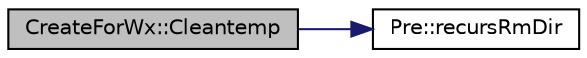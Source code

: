 digraph "CreateForWx::Cleantemp"
{
  edge [fontname="Helvetica",fontsize="10",labelfontname="Helvetica",labelfontsize="10"];
  node [fontname="Helvetica",fontsize="10",shape=record];
  rankdir="LR";
  Node4 [label="CreateForWx::Cleantemp",height=0.2,width=0.4,color="black", fillcolor="grey75", style="filled", fontcolor="black"];
  Node4 -> Node5 [color="midnightblue",fontsize="10",style="solid",fontname="Helvetica"];
  Node5 [label="Pre::recursRmDir",height=0.2,width=0.4,color="black", fillcolor="white", style="filled",URL="$class_pre.html#a3e392c946bee7fd92001373399a1df4b",tooltip="Recursively deletes non-empty directories. "];
}
